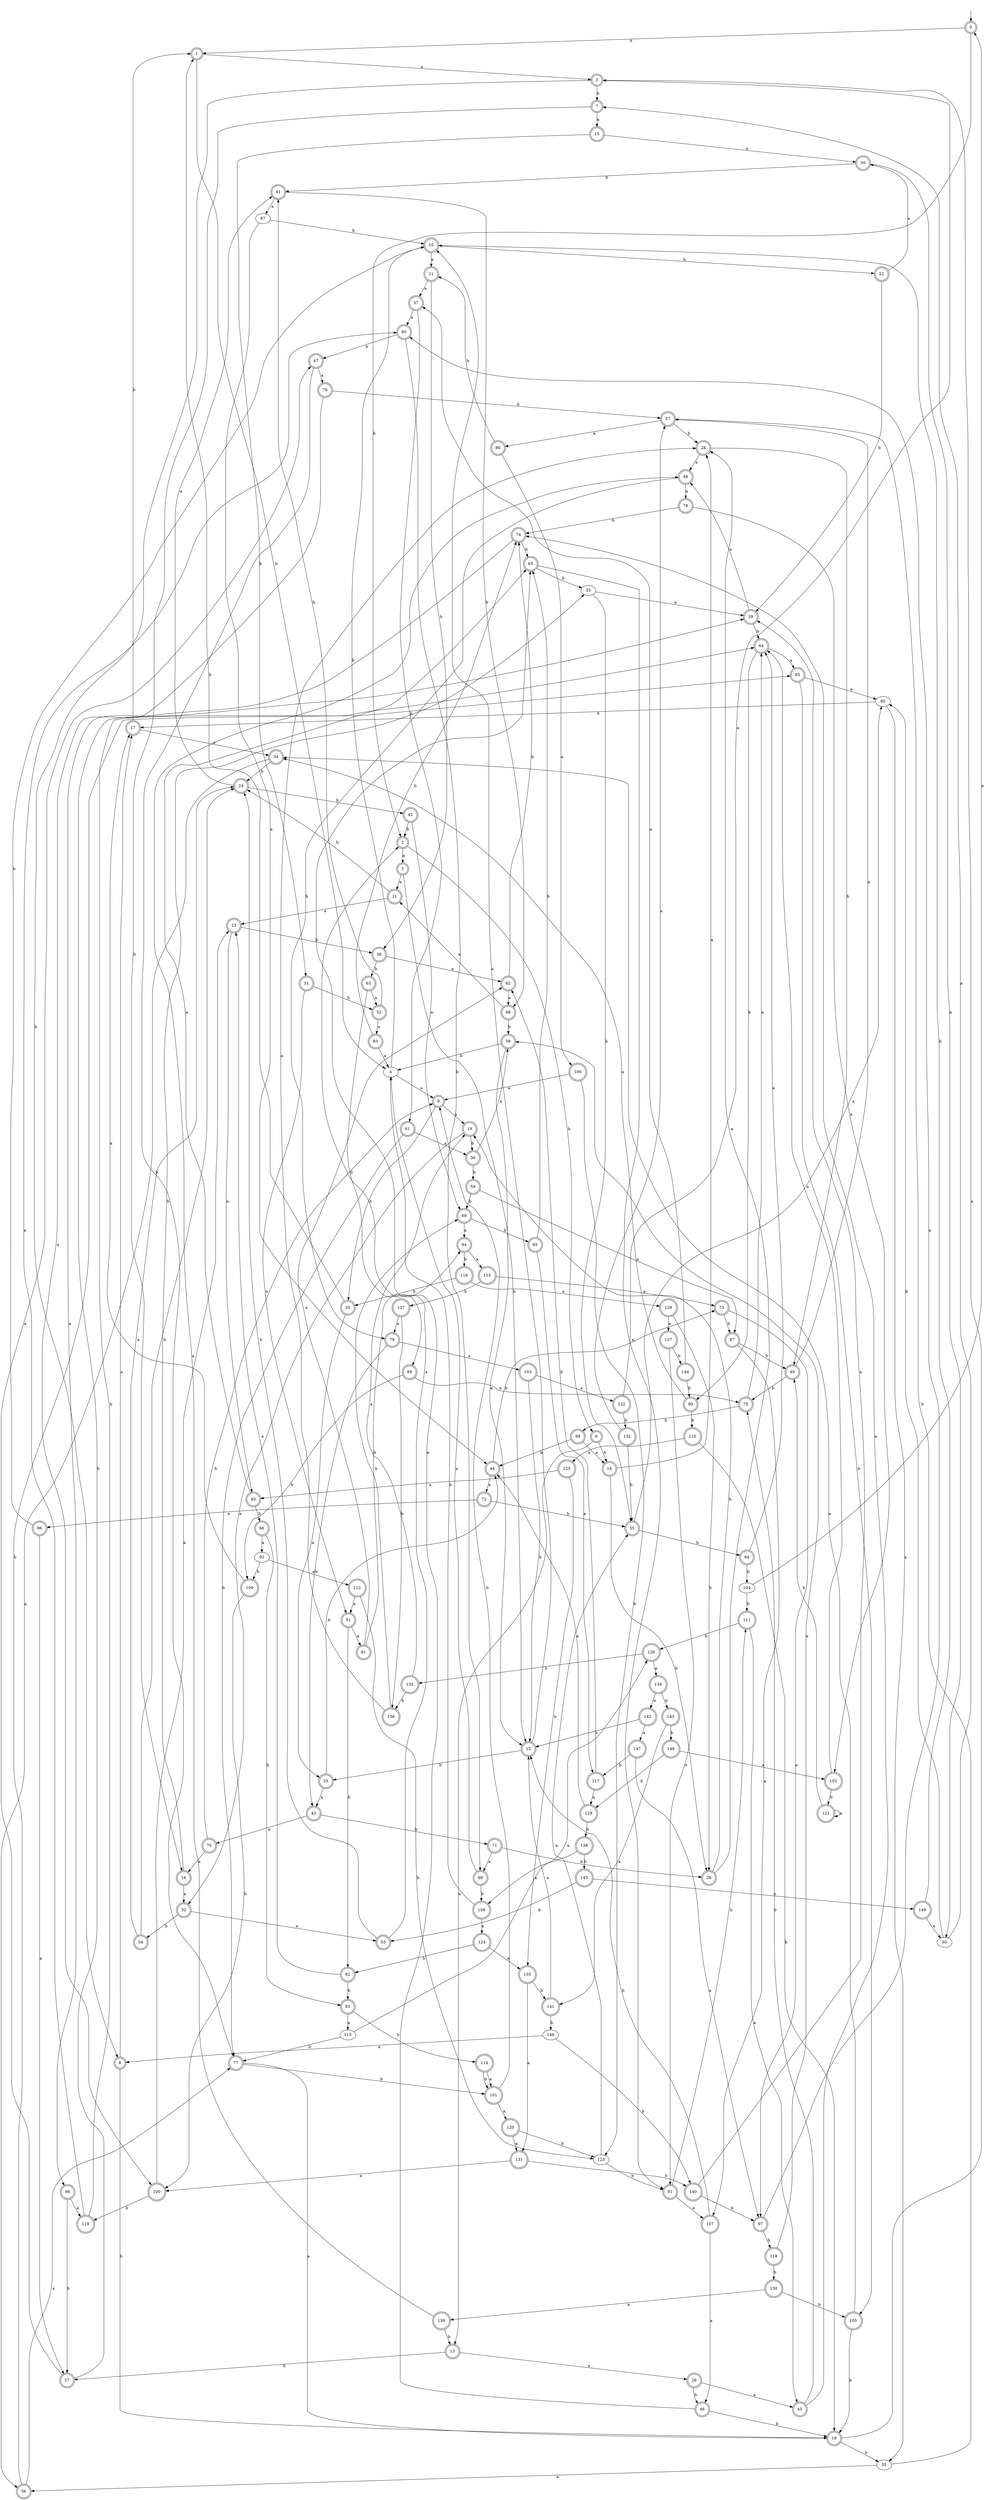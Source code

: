 digraph RandomDFA {
  __start0 [label="", shape=none];
  __start0 -> 0 [label=""];
  0 [shape=circle] [shape=doublecircle]
  0 -> 1 [label="a"]
  0 -> 2 [label="b"]
  1 [shape=doublecircle]
  1 -> 3 [label="a"]
  1 -> 4 [label="b"]
  2 [shape=doublecircle]
  2 -> 5 [label="a"]
  2 -> 6 [label="b"]
  3 [shape=doublecircle]
  3 -> 7 [label="a"]
  3 -> 8 [label="b"]
  4
  4 -> 9 [label="a"]
  4 -> 10 [label="b"]
  5 [shape=doublecircle]
  5 -> 11 [label="a"]
  5 -> 12 [label="b"]
  6 [shape=doublecircle]
  6 -> 13 [label="a"]
  6 -> 14 [label="b"]
  7 [shape=doublecircle]
  7 -> 15 [label="a"]
  7 -> 16 [label="b"]
  8 [shape=doublecircle]
  8 -> 17 [label="a"]
  8 -> 18 [label="b"]
  9 [shape=doublecircle]
  9 -> 19 [label="a"]
  9 -> 20 [label="b"]
  10 [shape=doublecircle]
  10 -> 21 [label="a"]
  10 -> 22 [label="b"]
  11 [shape=doublecircle]
  11 -> 23 [label="a"]
  11 -> 24 [label="b"]
  12 [shape=doublecircle]
  12 -> 10 [label="a"]
  12 -> 25 [label="b"]
  13 [shape=doublecircle]
  13 -> 26 [label="a"]
  13 -> 27 [label="b"]
  14 [shape=doublecircle]
  14 -> 28 [label="a"]
  14 -> 29 [label="b"]
  15 [shape=doublecircle]
  15 -> 30 [label="a"]
  15 -> 31 [label="b"]
  16 [shape=doublecircle]
  16 -> 32 [label="a"]
  16 -> 33 [label="b"]
  17 [shape=doublecircle]
  17 -> 34 [label="a"]
  17 -> 1 [label="b"]
  18 [shape=doublecircle]
  18 -> 3 [label="a"]
  18 -> 35 [label="b"]
  19 [shape=doublecircle]
  19 -> 32 [label="a"]
  19 -> 36 [label="b"]
  20 [shape=doublecircle]
  20 -> 25 [label="a"]
  20 -> 1 [label="b"]
  21 [shape=doublecircle]
  21 -> 37 [label="a"]
  21 -> 38 [label="b"]
  22 [shape=doublecircle]
  22 -> 30 [label="a"]
  22 -> 39 [label="b"]
  23 [shape=doublecircle]
  23 -> 40 [label="a"]
  23 -> 38 [label="b"]
  24 [shape=doublecircle]
  24 -> 41 [label="a"]
  24 -> 42 [label="b"]
  25 [shape=doublecircle]
  25 -> 43 [label="a"]
  25 -> 44 [label="b"]
  26 [shape=doublecircle]
  26 -> 45 [label="a"]
  26 -> 46 [label="b"]
  27 [shape=doublecircle]
  27 -> 47 [label="a"]
  27 -> 39 [label="b"]
  28 [shape=doublecircle]
  28 -> 48 [label="a"]
  28 -> 49 [label="b"]
  29 [shape=doublecircle]
  29 -> 28 [label="a"]
  29 -> 19 [label="b"]
  30 [shape=doublecircle]
  30 -> 50 [label="a"]
  30 -> 41 [label="b"]
  31 [shape=doublecircle]
  31 -> 51 [label="a"]
  31 -> 52 [label="b"]
  32 [shape=doublecircle]
  32 -> 53 [label="a"]
  32 -> 54 [label="b"]
  33
  33 -> 39 [label="a"]
  33 -> 55 [label="b"]
  34 [shape=doublecircle]
  34 -> 56 [label="a"]
  34 -> 24 [label="b"]
  35
  35 -> 56 [label="a"]
  35 -> 57 [label="b"]
  36 [shape=doublecircle]
  36 -> 58 [label="a"]
  36 -> 59 [label="b"]
  37 [shape=doublecircle]
  37 -> 60 [label="a"]
  37 -> 61 [label="b"]
  38 [shape=doublecircle]
  38 -> 62 [label="a"]
  38 -> 63 [label="b"]
  39 [shape=doublecircle]
  39 -> 48 [label="a"]
  39 -> 64 [label="b"]
  40 [shape=doublecircle]
  40 -> 65 [label="a"]
  40 -> 66 [label="b"]
  41 [shape=doublecircle]
  41 -> 67 [label="a"]
  41 -> 68 [label="b"]
  42 [shape=doublecircle]
  42 -> 69 [label="a"]
  42 -> 2 [label="b"]
  43 [shape=doublecircle]
  43 -> 70 [label="a"]
  43 -> 71 [label="b"]
  44 [shape=doublecircle]
  44 -> 72 [label="a"]
  44 -> 73 [label="b"]
  45 [shape=doublecircle]
  45 -> 74 [label="a"]
  45 -> 75 [label="b"]
  46 [shape=doublecircle]
  46 -> 65 [label="a"]
  46 -> 18 [label="b"]
  47 [shape=doublecircle]
  47 -> 76 [label="a"]
  47 -> 77 [label="b"]
  48 [shape=doublecircle]
  48 -> 78 [label="a"]
  48 -> 79 [label="b"]
  49 [shape=doublecircle]
  49 -> 57 [label="a"]
  49 -> 75 [label="b"]
  50
  50 -> 7 [label="a"]
  50 -> 80 [label="b"]
  51 [shape=doublecircle]
  51 -> 81 [label="a"]
  51 -> 82 [label="b"]
  52 [shape=doublecircle]
  52 -> 83 [label="a"]
  52 -> 41 [label="b"]
  53 [shape=doublecircle]
  53 -> 2 [label="a"]
  53 -> 24 [label="b"]
  54 [shape=doublecircle]
  54 -> 24 [label="a"]
  54 -> 24 [label="b"]
  55 [shape=doublecircle]
  55 -> 80 [label="a"]
  55 -> 84 [label="b"]
  56 [shape=doublecircle]
  56 -> 77 [label="a"]
  56 -> 85 [label="b"]
  57 [shape=doublecircle]
  57 -> 86 [label="a"]
  57 -> 28 [label="b"]
  58 [shape=doublecircle]
  58 -> 12 [label="a"]
  58 -> 4 [label="b"]
  59 [shape=doublecircle]
  59 -> 87 [label="a"]
  59 -> 69 [label="b"]
  60 [shape=doublecircle]
  60 -> 47 [label="a"]
  60 -> 88 [label="b"]
  61 [shape=doublecircle]
  61 -> 36 [label="a"]
  61 -> 77 [label="b"]
  62 [shape=doublecircle]
  62 -> 68 [label="a"]
  62 -> 74 [label="b"]
  63 [shape=doublecircle]
  63 -> 52 [label="a"]
  63 -> 89 [label="b"]
  64 [shape=doublecircle]
  64 -> 85 [label="a"]
  64 -> 90 [label="b"]
  65 [shape=doublecircle]
  65 -> 91 [label="a"]
  65 -> 33 [label="b"]
  66 [shape=doublecircle]
  66 -> 92 [label="a"]
  66 -> 93 [label="b"]
  67
  67 -> 44 [label="a"]
  67 -> 10 [label="b"]
  68 [shape=doublecircle]
  68 -> 11 [label="a"]
  68 -> 58 [label="b"]
  69 [shape=doublecircle]
  69 -> 94 [label="a"]
  69 -> 95 [label="b"]
  70 [shape=doublecircle]
  70 -> 16 [label="a"]
  70 -> 9 [label="b"]
  71 [shape=doublecircle]
  71 -> 88 [label="a"]
  71 -> 29 [label="b"]
  72 [shape=doublecircle]
  72 -> 96 [label="a"]
  72 -> 55 [label="b"]
  73 [shape=doublecircle]
  73 -> 97 [label="a"]
  73 -> 87 [label="b"]
  74 [shape=doublecircle]
  74 -> 98 [label="a"]
  74 -> 65 [label="b"]
  75 [shape=doublecircle]
  75 -> 64 [label="a"]
  75 -> 99 [label="b"]
  76 [shape=doublecircle]
  76 -> 100 [label="a"]
  76 -> 57 [label="b"]
  77 [shape=doublecircle]
  77 -> 18 [label="a"]
  77 -> 101 [label="b"]
  78 [shape=doublecircle]
  78 -> 102 [label="a"]
  78 -> 74 [label="b"]
  79 [shape=doublecircle]
  79 -> 103 [label="a"]
  79 -> 43 [label="b"]
  80
  80 -> 35 [label="a"]
  80 -> 17 [label="b"]
  81 [shape=doublecircle]
  81 -> 62 [label="a"]
  81 -> 94 [label="b"]
  82 [shape=doublecircle]
  82 -> 23 [label="a"]
  82 -> 93 [label="b"]
  83 [shape=doublecircle]
  83 -> 4 [label="a"]
  83 -> 74 [label="b"]
  84 [shape=doublecircle]
  84 -> 64 [label="a"]
  84 -> 104 [label="b"]
  85 [shape=doublecircle]
  85 -> 80 [label="a"]
  85 -> 105 [label="b"]
  86 [shape=doublecircle]
  86 -> 106 [label="a"]
  86 -> 21 [label="b"]
  87 [shape=doublecircle]
  87 -> 107 [label="a"]
  87 -> 49 [label="b"]
  88 [shape=doublecircle]
  88 -> 4 [label="a"]
  88 -> 108 [label="b"]
  89 [shape=doublecircle]
  89 -> 75 [label="a"]
  89 -> 109 [label="b"]
  90 [shape=doublecircle]
  90 -> 34 [label="a"]
  90 -> 110 [label="b"]
  91 [shape=doublecircle]
  91 -> 107 [label="a"]
  91 -> 111 [label="b"]
  92
  92 -> 112 [label="a"]
  92 -> 109 [label="b"]
  93 [shape=doublecircle]
  93 -> 113 [label="a"]
  93 -> 114 [label="b"]
  94 [shape=doublecircle]
  94 -> 115 [label="a"]
  94 -> 116 [label="b"]
  95 [shape=doublecircle]
  95 -> 117 [label="a"]
  95 -> 65 [label="b"]
  96 [shape=doublecircle]
  96 -> 27 [label="a"]
  96 -> 10 [label="b"]
  97 [shape=doublecircle]
  97 -> 60 [label="a"]
  97 -> 118 [label="b"]
  98 [shape=doublecircle]
  98 -> 119 [label="a"]
  98 -> 27 [label="b"]
  99 [shape=doublecircle]
  99 -> 14 [label="a"]
  99 -> 44 [label="b"]
  100 [shape=doublecircle]
  100 -> 23 [label="a"]
  100 -> 119 [label="b"]
  101 [shape=doublecircle]
  101 -> 120 [label="a"]
  101 -> 9 [label="b"]
  102 [shape=doublecircle]
  102 -> 64 [label="a"]
  102 -> 121 [label="b"]
  103 [shape=doublecircle]
  103 -> 122 [label="a"]
  103 -> 12 [label="b"]
  104
  104 -> 0 [label="a"]
  104 -> 111 [label="b"]
  105 [shape=doublecircle]
  105 -> 34 [label="a"]
  105 -> 18 [label="b"]
  106 [shape=doublecircle]
  106 -> 9 [label="a"]
  106 -> 123 [label="b"]
  107 [shape=doublecircle]
  107 -> 46 [label="a"]
  107 -> 12 [label="b"]
  108 [shape=doublecircle]
  108 -> 124 [label="a"]
  108 -> 4 [label="b"]
  109 [shape=doublecircle]
  109 -> 17 [label="a"]
  109 -> 100 [label="b"]
  110 [shape=doublecircle]
  110 -> 125 [label="a"]
  110 -> 18 [label="b"]
  111 [shape=doublecircle]
  111 -> 45 [label="a"]
  111 -> 126 [label="b"]
  112 [shape=doublecircle]
  112 -> 51 [label="a"]
  112 -> 123 [label="b"]
  113
  113 -> 126 [label="a"]
  113 -> 77 [label="b"]
  114 [shape=doublecircle]
  114 -> 101 [label="a"]
  114 -> 101 [label="b"]
  115 [shape=doublecircle]
  115 -> 73 [label="a"]
  115 -> 127 [label="b"]
  116 [shape=doublecircle]
  116 -> 128 [label="a"]
  116 -> 20 [label="b"]
  117 [shape=doublecircle]
  117 -> 129 [label="a"]
  117 -> 62 [label="b"]
  118 [shape=doublecircle]
  118 -> 58 [label="a"]
  118 -> 130 [label="b"]
  119 [shape=doublecircle]
  119 -> 60 [label="a"]
  119 -> 64 [label="b"]
  120 [shape=doublecircle]
  120 -> 131 [label="a"]
  120 -> 123 [label="b"]
  121 [shape=doublecircle]
  121 -> 121 [label="a"]
  121 -> 49 [label="b"]
  122 [shape=doublecircle]
  122 -> 3 [label="a"]
  122 -> 132 [label="b"]
  123
  123 -> 55 [label="a"]
  123 -> 91 [label="b"]
  124 [shape=doublecircle]
  124 -> 133 [label="a"]
  124 -> 82 [label="b"]
  125 [shape=doublecircle]
  125 -> 40 [label="a"]
  125 -> 133 [label="b"]
  126 [shape=doublecircle]
  126 -> 134 [label="a"]
  126 -> 135 [label="b"]
  127 [shape=doublecircle]
  127 -> 79 [label="a"]
  127 -> 136 [label="b"]
  128 [shape=doublecircle]
  128 -> 137 [label="a"]
  128 -> 29 [label="b"]
  129 [shape=doublecircle]
  129 -> 44 [label="a"]
  129 -> 138 [label="b"]
  130 [shape=doublecircle]
  130 -> 139 [label="a"]
  130 -> 105 [label="b"]
  131 [shape=doublecircle]
  131 -> 100 [label="a"]
  131 -> 140 [label="b"]
  132 [shape=doublecircle]
  132 -> 57 [label="a"]
  132 -> 55 [label="b"]
  133 [shape=doublecircle]
  133 -> 131 [label="a"]
  133 -> 141 [label="b"]
  134 [shape=doublecircle]
  134 -> 142 [label="a"]
  134 -> 143 [label="b"]
  135 [shape=doublecircle]
  135 -> 19 [label="a"]
  135 -> 136 [label="b"]
  136 [shape=doublecircle]
  136 -> 28 [label="a"]
  136 -> 69 [label="b"]
  137 [shape=doublecircle]
  137 -> 91 [label="a"]
  137 -> 144 [label="b"]
  138 [shape=doublecircle]
  138 -> 108 [label="a"]
  138 -> 145 [label="b"]
  139 [shape=doublecircle]
  139 -> 48 [label="a"]
  139 -> 13 [label="b"]
  140 [shape=doublecircle]
  140 -> 39 [label="a"]
  140 -> 97 [label="b"]
  141 [shape=doublecircle]
  141 -> 12 [label="a"]
  141 -> 146 [label="b"]
  142 [shape=doublecircle]
  142 -> 147 [label="a"]
  142 -> 12 [label="b"]
  143 [shape=doublecircle]
  143 -> 141 [label="a"]
  143 -> 148 [label="b"]
  144 [shape=doublecircle]
  144 -> 37 [label="a"]
  144 -> 90 [label="b"]
  145 [shape=doublecircle]
  145 -> 149 [label="a"]
  145 -> 53 [label="b"]
  146
  146 -> 8 [label="a"]
  146 -> 140 [label="b"]
  147 [shape=doublecircle]
  147 -> 97 [label="a"]
  147 -> 117 [label="b"]
  148 [shape=doublecircle]
  148 -> 102 [label="a"]
  148 -> 129 [label="b"]
  149 [shape=doublecircle]
  149 -> 50 [label="a"]
  149 -> 10 [label="b"]
}
